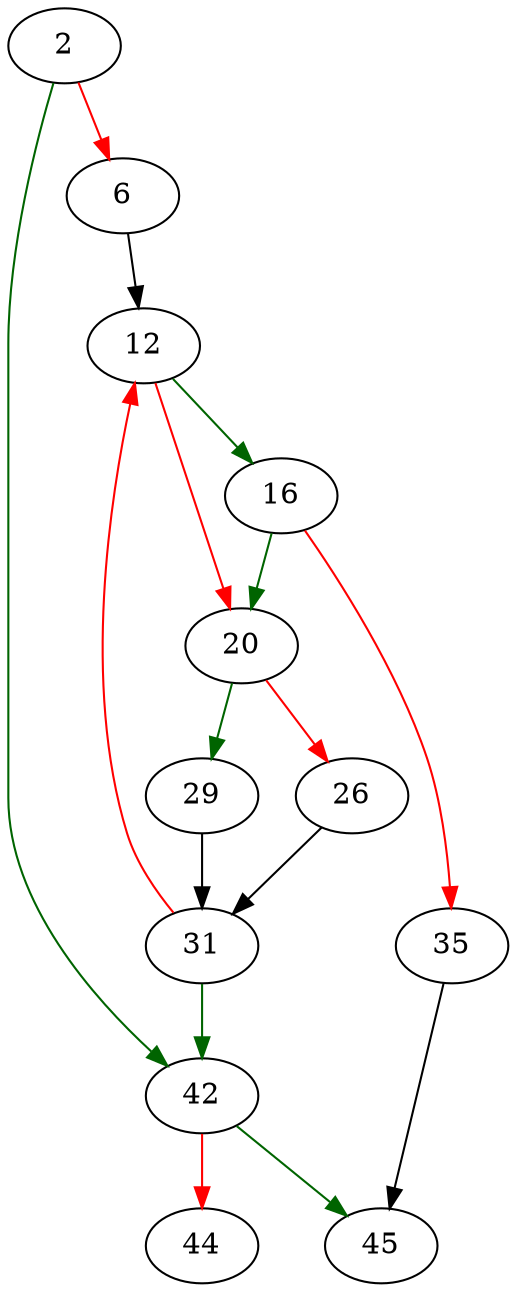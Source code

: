 strict digraph "_obstack_free" {
	// Node definitions.
	2 [entry=true];
	42;
	6;
	12;
	16;
	20;
	35;
	29;
	26;
	31;
	45;
	44;

	// Edge definitions.
	2 -> 42 [
		color=darkgreen
		cond=true
	];
	2 -> 6 [
		color=red
		cond=false
	];
	42 -> 45 [
		color=darkgreen
		cond=true
	];
	42 -> 44 [
		color=red
		cond=false
	];
	6 -> 12;
	12 -> 16 [
		color=darkgreen
		cond=true
	];
	12 -> 20 [
		color=red
		cond=false
	];
	16 -> 20 [
		color=darkgreen
		cond=true
	];
	16 -> 35 [
		color=red
		cond=false
	];
	20 -> 29 [
		color=darkgreen
		cond=true
	];
	20 -> 26 [
		color=red
		cond=false
	];
	35 -> 45;
	29 -> 31;
	26 -> 31;
	31 -> 42 [
		color=darkgreen
		cond=true
	];
	31 -> 12 [
		color=red
		cond=false
	];
}
